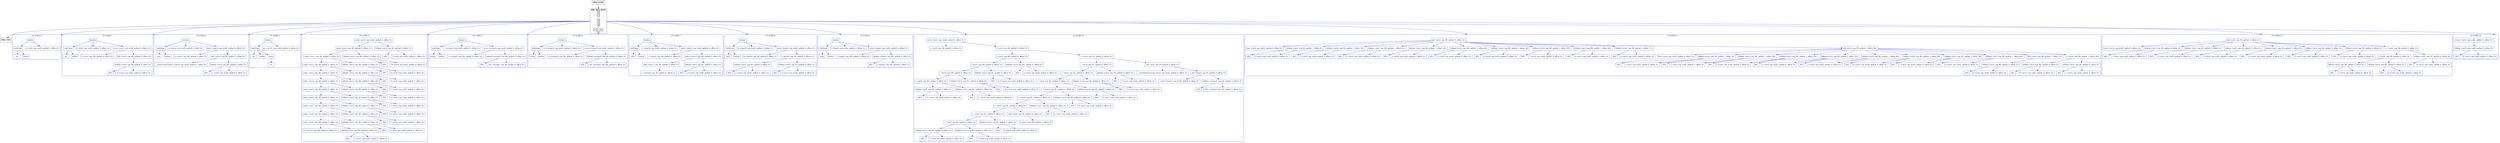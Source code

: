digraph CFG {
    compound=true;
    graph [splines=true];
    node [shape=rectangle];

    BB2 [label=<<B>BB2: END</B><BR ALIGN="CENTER"/>>];
    BB1 [label=<<B>BB1: Base block</B><BR ALIGN="CENTER"/>VAR<BR ALIGN="CENTER"/>VAR<BR ALIGN="CENTER"/>VAR<BR ALIGN="CENTER"/>VAR<BR ALIGN="CENTER"/>=<BR ALIGN="CENTER"/>VAR<BR ALIGN="CENTER"/>VAR<BR ALIGN="CENTER"/>VAR<BR ALIGN="CENTER"/>VAR<BR ALIGN="CENTER"/>VAR<BR ALIGN="CENTER"/>=<BR ALIGN="CENTER"/>FUNC_CALL<BR ALIGN="CENTER"/>FUNC_CALL<BR ALIGN="CENTER"/>DEC<BR ALIGN="CENTER"/>>];
    subgraph cluster_instruction0 {
        label = "OT of BB1:0";
        style=rounded;
        color=blue;
        entry0 [shape=point, style=invis];
        node0 [label="declare", color=blue];
        node1 [label="withType", color=blue];
        node2 [label="int", color=blue];
        node1 -> node2[color=blue];
        node3 [label="builtin", color=blue];
        node1 -> node3[color=blue];
        node0 -> node1[color=blue];
        node4 [label="a <int:0, reg: (null), spilled: 0, offset: 0>", color=blue];
        node0 -> node4[color=blue];
    }
    BB1 -> entry0 [lhead=cluster_instruction0, color=blue];
    subgraph cluster_instruction1 {
        label = "OT of BB1:1";
        style=rounded;
        color=blue;
        entry1 [shape=point, style=invis];
        node5 [label="declare", color=blue];
        node6 [label="withType", color=blue];
        node7 [label="int", color=blue];
        node6 -> node7[color=blue];
        node8 [label="builtin", color=blue];
        node6 -> node8[color=blue];
        node5 -> node6[color=blue];
        node9 [label="b <int:0, reg: (null), spilled: 0, offset: 0>", color=blue];
        node5 -> node9[color=blue];
        node10 [label="write <int:0, reg: (null), spilled: 0, offset: 0>", color=blue];
        node11 [label="b <int:0, reg: AR, spilled: 0, offset: 0>", color=blue];
        node10 -> node11[color=blue];
        node12 [label="NEG <int:0, reg: R0, spilled: 0, offset: 0>", color=blue];
        node13 [label="litRead <int:0, reg: R0, spilled: 0, offset: 0>", color=blue];
        node14 [label="DEC", color=blue];
        node13 -> node14[color=blue];
        node15 [label="-6 <int:0, reg: (null), spilled: 0, offset: 0>", color=blue];
        node13 -> node15[color=blue];
        node12 -> node13[color=blue];
        node10 -> node12[color=blue];
        node5 -> node10[color=blue];
    }
    BB1 -> entry1 [lhead=cluster_instruction1, color=blue];
    subgraph cluster_instruction2 {
        label = "OT of BB1:2";
        style=rounded;
        color=blue;
        entry2 [shape=point, style=invis];
        node16 [label="declare", color=blue];
        node17 [label="withType", color=blue];
        node18 [label="uint", color=blue];
        node17 -> node18[color=blue];
        node19 [label="builtin", color=blue];
        node17 -> node19[color=blue];
        node16 -> node17[color=blue];
        node20 [label="q <uint:0, reg: (null), spilled: 0, offset: 0>", color=blue];
        node16 -> node20[color=blue];
        node21 [label="write <uint:0, reg: (null), spilled: 0, offset: 0>", color=blue];
        node22 [label="q <uint:0, reg: AR, spilled: 0, offset: 0>", color=blue];
        node21 -> node22[color=blue];
        node23 [label="call <uint:0, reg: RT, spilled: 0, offset: 0>", color=blue];
        node24 [label="__castToUintFromInt <uint:0, reg: (null), spilled: 0, offset: 0>", color=blue];
        node23 -> node24[color=blue];
        node25 [label="litRead <int:0, reg: R0, spilled: 0, offset: 0>", color=blue];
        node26 [label="DEC", color=blue];
        node25 -> node26[color=blue];
        node27 [label="1 <int:0, reg: (null), spilled: 0, offset: 0>", color=blue];
        node25 -> node27[color=blue];
        node23 -> node25[color=blue];
        node21 -> node23[color=blue];
        node16 -> node21[color=blue];
    }
    BB1 -> entry2 [lhead=cluster_instruction2, color=blue];
    subgraph cluster_instruction3 {
        label = "OT of BB1:3";
        style=rounded;
        color=blue;
        entry3 [shape=point, style=invis];
        node28 [label="declare", color=blue];
        node29 [label="withType", color=blue];
        node30 [label="int", color=blue];
        node29 -> node30[color=blue];
        node31 [label="builtin", color=blue];
        node29 -> node31[color=blue];
        node32 [label="array", color=blue];
        node33 [label="10", color=blue];
        node32 -> node33[color=blue];
        node29 -> node32[color=blue];
        node28 -> node29[color=blue];
        node34 [label="arr <int:10, reg: (null), spilled: 0, offset: 0>", color=blue];
        node28 -> node34[color=blue];
    }
    BB1 -> entry3 [lhead=cluster_instruction3, color=blue];
    subgraph cluster_instruction4 {
        label = "OT of BB1:4";
        style=rounded;
        color=blue;
        entry4 [shape=point, style=invis];
        node35 [label="write <int:0, reg: (null), spilled: 0, offset: 0>", color=blue];
        node36 [label="index <int:0, reg: AR, spilled: 0, offset: 0>", color=blue];
        node37 [label="index <int:1, reg: AR, spilled: 0, offset: 0>", color=blue];
        node38 [label="index <int:2, reg: AR, spilled: 0, offset: 0>", color=blue];
        node39 [label="index <int:3, reg: AR, spilled: 0, offset: 0>", color=blue];
        node40 [label="index <int:4, reg: AR, spilled: 0, offset: 0>", color=blue];
        node41 [label="index <int:5, reg: AR, spilled: 0, offset: 0>", color=blue];
        node42 [label="index <int:6, reg: AR, spilled: 0, offset: 0>", color=blue];
        node43 [label="index <int:7, reg: AR, spilled: 0, offset: 0>", color=blue];
        node44 [label="index <int:8, reg: AR, spilled: 0, offset: 0>", color=blue];
        node45 [label="index <int:9, reg: AR, spilled: 0, offset: 0>", color=blue];
        node46 [label="arr <int:10, reg: AR, spilled: 0, offset: 0>", color=blue];
        node45 -> node46[color=blue];
        node47 [label="litRead <int:0, reg: R0, spilled: 0, offset: 0>", color=blue];
        node48 [label="DEC", color=blue];
        node47 -> node48[color=blue];
        node49 [label="1 <int:0, reg: (null), spilled: 0, offset: 0>", color=blue];
        node47 -> node49[color=blue];
        node45 -> node47[color=blue];
        node44 -> node45[color=blue];
        node50 [label="litRead <int:0, reg: R0, spilled: 0, offset: 0>", color=blue];
        node51 [label="DEC", color=blue];
        node50 -> node51[color=blue];
        node52 [label="2 <int:0, reg: (null), spilled: 0, offset: 0>", color=blue];
        node50 -> node52[color=blue];
        node44 -> node50[color=blue];
        node43 -> node44[color=blue];
        node53 [label="litRead <int:0, reg: R0, spilled: 0, offset: 0>", color=blue];
        node54 [label="DEC", color=blue];
        node53 -> node54[color=blue];
        node55 [label="3 <int:0, reg: (null), spilled: 0, offset: 0>", color=blue];
        node53 -> node55[color=blue];
        node43 -> node53[color=blue];
        node42 -> node43[color=blue];
        node56 [label="litRead <int:0, reg: R0, spilled: 0, offset: 0>", color=blue];
        node57 [label="DEC", color=blue];
        node56 -> node57[color=blue];
        node58 [label="4 <int:0, reg: (null), spilled: 0, offset: 0>", color=blue];
        node56 -> node58[color=blue];
        node42 -> node56[color=blue];
        node41 -> node42[color=blue];
        node59 [label="litRead <int:0, reg: R0, spilled: 0, offset: 0>", color=blue];
        node60 [label="DEC", color=blue];
        node59 -> node60[color=blue];
        node61 [label="5 <int:0, reg: (null), spilled: 0, offset: 0>", color=blue];
        node59 -> node61[color=blue];
        node41 -> node59[color=blue];
        node40 -> node41[color=blue];
        node62 [label="litRead <int:0, reg: R0, spilled: 0, offset: 0>", color=blue];
        node63 [label="DEC", color=blue];
        node62 -> node63[color=blue];
        node64 [label="6 <int:0, reg: (null), spilled: 0, offset: 0>", color=blue];
        node62 -> node64[color=blue];
        node40 -> node62[color=blue];
        node39 -> node40[color=blue];
        node65 [label="litRead <int:0, reg: R0, spilled: 0, offset: 0>", color=blue];
        node66 [label="DEC", color=blue];
        node65 -> node66[color=blue];
        node67 [label="7 <int:0, reg: (null), spilled: 0, offset: 0>", color=blue];
        node65 -> node67[color=blue];
        node39 -> node65[color=blue];
        node38 -> node39[color=blue];
        node68 [label="litRead <int:0, reg: R0, spilled: 0, offset: 0>", color=blue];
        node69 [label="DEC", color=blue];
        node68 -> node69[color=blue];
        node70 [label="8 <int:0, reg: (null), spilled: 0, offset: 0>", color=blue];
        node68 -> node70[color=blue];
        node38 -> node68[color=blue];
        node37 -> node38[color=blue];
        node71 [label="litRead <int:0, reg: R0, spilled: 0, offset: 0>", color=blue];
        node72 [label="DEC", color=blue];
        node71 -> node72[color=blue];
        node73 [label="9 <int:0, reg: (null), spilled: 0, offset: 0>", color=blue];
        node71 -> node73[color=blue];
        node37 -> node71[color=blue];
        node36 -> node37[color=blue];
        node74 [label="litRead <int:0, reg: R0, spilled: 0, offset: 0>", color=blue];
        node75 [label="DEC", color=blue];
        node74 -> node75[color=blue];
        node76 [label="10 <int:0, reg: (null), spilled: 0, offset: 0>", color=blue];
        node74 -> node76[color=blue];
        node36 -> node74[color=blue];
        node35 -> node36[color=blue];
        node77 [label="litRead <int:0, reg: R0, spilled: 0, offset: 0>", color=blue];
        node78 [label="DEC", color=blue];
        node77 -> node78[color=blue];
        node79 [label="7 <int:0, reg: (null), spilled: 0, offset: 0>", color=blue];
        node77 -> node79[color=blue];
        node35 -> node77[color=blue];
    }
    BB1 -> entry4 [lhead=cluster_instruction4, color=blue];
    subgraph cluster_instruction5 {
        label = "OT of BB1:5";
        style=rounded;
        color=blue;
        entry5 [shape=point, style=invis];
        node80 [label="declare", color=blue];
        node81 [label="withType", color=blue];
        node82 [label="string", color=blue];
        node81 -> node82[color=blue];
        node83 [label="builtin", color=blue];
        node81 -> node83[color=blue];
        node80 -> node81[color=blue];
        node84 [label="s <string:0, reg: (null), spilled: 0, offset: 0>", color=blue];
        node80 -> node84[color=blue];
        node85 [label="write <string:0, reg: (null), spilled: 0, offset: 0>", color=blue];
        node86 [label="s <string:0, reg: AR, spilled: 0, offset: 0>", color=blue];
        node85 -> node86[color=blue];
        node87 [label="litRead <string:0, reg: R0, spilled: 0, offset: 0>", color=blue];
        node88 [label="STR", color=blue];
        node87 -> node88[color=blue];
        node89 [label="\"lol\" <string:0, reg: AR, spilled: 0, offset: 0>", color=blue];
        node87 -> node89[color=blue];
        node85 -> node87[color=blue];
        node80 -> node85[color=blue];
    }
    BB1 -> entry5 [lhead=cluster_instruction5, color=blue];
    subgraph cluster_instruction6 {
        label = "OT of BB1:6";
        style=rounded;
        color=blue;
        entry6 [shape=point, style=invis];
        node90 [label="declare", color=blue];
        node91 [label="withType", color=blue];
        node92 [label="string", color=blue];
        node91 -> node92[color=blue];
        node93 [label="builtin", color=blue];
        node91 -> node93[color=blue];
        node90 -> node91[color=blue];
        node94 [label="s3 <string:0, reg: (null), spilled: 0, offset: 0>", color=blue];
        node90 -> node94[color=blue];
        node95 [label="write <string:0, reg: (null), spilled: 0, offset: 0>", color=blue];
        node96 [label="s3 <string:0, reg: AR, spilled: 0, offset: 0>", color=blue];
        node95 -> node96[color=blue];
        node97 [label="litRead <string:0, reg: R0, spilled: 0, offset: 0>", color=blue];
        node98 [label="STR", color=blue];
        node97 -> node98[color=blue];
        node99 [label="\"lol\" <string:0, reg: AR, spilled: 0, offset: 0>", color=blue];
        node97 -> node99[color=blue];
        node95 -> node97[color=blue];
        node90 -> node95[color=blue];
    }
    BB1 -> entry6 [lhead=cluster_instruction6, color=blue];
    subgraph cluster_instruction7 {
        label = "OT of BB1:7";
        style=rounded;
        color=blue;
        entry7 [shape=point, style=invis];
        node100 [label="declare", color=blue];
        node101 [label="withType", color=blue];
        node102 [label="char", color=blue];
        node101 -> node102[color=blue];
        node103 [label="builtin", color=blue];
        node101 -> node103[color=blue];
        node100 -> node101[color=blue];
        node104 [label="c <char:0, reg: (null), spilled: 0, offset: 0>", color=blue];
        node100 -> node104[color=blue];
        node105 [label="write <char:0, reg: (null), spilled: 0, offset: 0>", color=blue];
        node106 [label="c <char:0, reg: AR, spilled: 0, offset: 0>", color=blue];
        node105 -> node106[color=blue];
        node107 [label="index <char:0, reg: R0, spilled: 0, offset: 0>", color=blue];
        node108 [label="read <char:1, reg: R0, spilled: 0, offset: 0>", color=blue];
        node109 [label="s <string:0, reg: AR, spilled: 0, offset: 0>", color=blue];
        node108 -> node109[color=blue];
        node107 -> node108[color=blue];
        node110 [label="litRead <int:0, reg: R1, spilled: 0, offset: 0>", color=blue];
        node111 [label="DEC", color=blue];
        node110 -> node111[color=blue];
        node112 [label="0 <int:0, reg: (null), spilled: 0, offset: 0>", color=blue];
        node110 -> node112[color=blue];
        node107 -> node110[color=blue];
        node105 -> node107[color=blue];
        node100 -> node105[color=blue];
    }
    BB1 -> entry7 [lhead=cluster_instruction7, color=blue];
    subgraph cluster_instruction8 {
        label = "OT of BB1:8";
        style=rounded;
        color=blue;
        entry8 [shape=point, style=invis];
        node113 [label="declare", color=blue];
        node114 [label="withType", color=blue];
        node115 [label="bool", color=blue];
        node114 -> node115[color=blue];
        node116 [label="builtin", color=blue];
        node114 -> node116[color=blue];
        node113 -> node114[color=blue];
        node117 [label="bt <bool:0, reg: (null), spilled: 0, offset: 0>", color=blue];
        node113 -> node117[color=blue];
        node118 [label="write <bool:0, reg: (null), spilled: 0, offset: 0>", color=blue];
        node119 [label="bt <bool:0, reg: AR, spilled: 0, offset: 0>", color=blue];
        node118 -> node119[color=blue];
        node120 [label="&gt; <bool:0, reg: R0, spilled: 0, offset: 0>", color=blue];
        node121 [label="litRead <int:0, reg: R0, spilled: 0, offset: 0>", color=blue];
        node122 [label="DEC", color=blue];
        node121 -> node122[color=blue];
        node123 [label="1 <int:0, reg: (null), spilled: 0, offset: 0>", color=blue];
        node121 -> node123[color=blue];
        node120 -> node121[color=blue];
        node124 [label="litRead <int:0, reg: R1, spilled: 0, offset: 0>", color=blue];
        node125 [label="DEC", color=blue];
        node124 -> node125[color=blue];
        node126 [label="3 <int:0, reg: (null), spilled: 0, offset: 0>", color=blue];
        node124 -> node126[color=blue];
        node120 -> node124[color=blue];
        node118 -> node120[color=blue];
        node113 -> node118[color=blue];
    }
    BB1 -> entry8 [lhead=cluster_instruction8, color=blue];
    subgraph cluster_instruction9 {
        label = "OT of BB1:9";
        style=rounded;
        color=blue;
        entry9 [shape=point, style=invis];
        node127 [label="declare", color=blue];
        node128 [label="withType", color=blue];
        node129 [label="long", color=blue];
        node128 -> node129[color=blue];
        node130 [label="builtin", color=blue];
        node128 -> node130[color=blue];
        node127 -> node128[color=blue];
        node131 [label="l <long:0, reg: (null), spilled: 0, offset: 0>", color=blue];
        node127 -> node131[color=blue];
        node132 [label="write <long:0, reg: (null), spilled: 0, offset: 0>", color=blue];
        node133 [label="l <long:0, reg: AR, spilled: 0, offset: 0>", color=blue];
        node132 -> node133[color=blue];
        node134 [label="litRead <long:0, reg: R0, spilled: 0, offset: 0>", color=blue];
        node135 [label="DEC", color=blue];
        node134 -> node135[color=blue];
        node136 [label="1 <long:0, reg: AR, spilled: 0, offset: 0>", color=blue];
        node134 -> node136[color=blue];
        node132 -> node134[color=blue];
        node127 -> node132[color=blue];
    }
    BB1 -> entry9 [lhead=cluster_instruction9, color=blue];
    subgraph cluster_instruction10 {
        label = "OT of BB1:10";
        style=rounded;
        color=blue;
        entry10 [shape=point, style=invis];
        node137 [label="write <int:0, reg: (null), spilled: 0, offset: 0>", color=blue];
        node138 [label="a <int:0, reg: AR, spilled: 0, offset: 0>", color=blue];
        node137 -> node138[color=blue];
        node139 [label="/ <int:0, reg: R0, spilled: 0, offset: 0>", color=blue];
        node140 [label="/ <int:0, reg: R0, spilled: 0, offset: 0>", color=blue];
        node141 [label="/ <int:0, reg: R0, spilled: 0, offset: 0>", color=blue];
        node142 [label="/ <int:0, reg: R0, spilled: 0, offset: 0>", color=blue];
        node143 [label="* <int:0, reg: R0, spilled: 0, offset: 0>", color=blue];
        node144 [label="litRead <int:0, reg: R0, spilled: 0, offset: 0>", color=blue];
        node145 [label="DEC", color=blue];
        node144 -> node145[color=blue];
        node146 [label="12 <int:0, reg: (null), spilled: 0, offset: 0>", color=blue];
        node144 -> node146[color=blue];
        node143 -> node144[color=blue];
        node147 [label="litRead <int:0, reg: R1, spilled: 0, offset: 0>", color=blue];
        node148 [label="DEC", color=blue];
        node147 -> node148[color=blue];
        node149 [label="11 <int:0, reg: (null), spilled: 0, offset: 0>", color=blue];
        node147 -> node149[color=blue];
        node143 -> node147[color=blue];
        node142 -> node143[color=blue];
        node150 [label="litRead <int:0, reg: R1, spilled: 0, offset: 0>", color=blue];
        node151 [label="DEC", color=blue];
        node150 -> node151[color=blue];
        node152 [label="10 <int:0, reg: (null), spilled: 0, offset: 0>", color=blue];
        node150 -> node152[color=blue];
        node142 -> node150[color=blue];
        node141 -> node142[color=blue];
        node153 [label="litRead <int:0, reg: R1, spilled: 0, offset: 0>", color=blue];
        node154 [label="DEC", color=blue];
        node153 -> node154[color=blue];
        node155 [label="-9 <int:0, reg: (null), spilled: 0, offset: 0>", color=blue];
        node153 -> node155[color=blue];
        node141 -> node153[color=blue];
        node140 -> node141[color=blue];
        node156 [label="litRead <int:0, reg: R1, spilled: 0, offset: 0>", color=blue];
        node157 [label="DEC", color=blue];
        node156 -> node157[color=blue];
        node158 [label="5 <int:0, reg: (null), spilled: 0, offset: 0>", color=blue];
        node156 -> node158[color=blue];
        node140 -> node156[color=blue];
        node139 -> node140[color=blue];
        node159 [label="+ <int:0, reg: R1, spilled: 0, offset: 0>", color=blue];
        node160 [label="- <int:0, reg: R1, spilled: 0, offset: 0>", color=blue];
        node161 [label="+ <int:0, reg: R1, spilled: 0, offset: 0>", color=blue];
        node162 [label="+ <int:0, reg: R1, spilled: 0, offset: 0>", color=blue];
        node163 [label="+ <int:0, reg: R1, spilled: 0, offset: 0>", color=blue];
        node164 [label="+ <int:0, reg: R1, spilled: 0, offset: 0>", color=blue];
        node165 [label="+ <int:0, reg: R1, spilled: 0, offset: 0>", color=blue];
        node166 [label="+ <int:0, reg: R1, spilled: 0, offset: 0>", color=blue];
        node167 [label="+ <int:0, reg: R1, spilled: 0, offset: 0>", color=blue];
        node168 [label="litRead <int:0, reg: R1, spilled: 0, offset: 0>", color=blue];
        node169 [label="DEC", color=blue];
        node168 -> node169[color=blue];
        node170 [label="1 <int:0, reg: (null), spilled: 0, offset: 0>", color=blue];
        node168 -> node170[color=blue];
        node167 -> node168[color=blue];
        node171 [label="litRead <int:0, reg: R2, spilled: 0, offset: 0>", color=blue];
        node172 [label="DEC", color=blue];
        node171 -> node172[color=blue];
        node173 [label="2 <int:0, reg: (null), spilled: 0, offset: 0>", color=blue];
        node171 -> node173[color=blue];
        node167 -> node171[color=blue];
        node166 -> node167[color=blue];
        node174 [label="litRead <int:0, reg: R2, spilled: 0, offset: 0>", color=blue];
        node175 [label="DEC", color=blue];
        node174 -> node175[color=blue];
        node176 [label="4 <int:0, reg: (null), spilled: 0, offset: 0>", color=blue];
        node174 -> node176[color=blue];
        node166 -> node174[color=blue];
        node165 -> node166[color=blue];
        node177 [label="read <int:0, reg: R2, spilled: 0, offset: 0>", color=blue];
        node178 [label="b <int:0, reg: AR, spilled: 0, offset: 0>", color=blue];
        node177 -> node178[color=blue];
        node165 -> node177[color=blue];
        node164 -> node165[color=blue];
        node179 [label="litRead <int:0, reg: R2, spilled: 0, offset: 0>", color=blue];
        node180 [label="DEC", color=blue];
        node179 -> node180[color=blue];
        node181 [label="8 <int:0, reg: (null), spilled: 0, offset: 0>", color=blue];
        node179 -> node181[color=blue];
        node164 -> node179[color=blue];
        node163 -> node164[color=blue];
        node182 [label="litRead <int:0, reg: R2, spilled: 0, offset: 0>", color=blue];
        node183 [label="DEC", color=blue];
        node182 -> node183[color=blue];
        node184 [label="9 <int:0, reg: (null), spilled: 0, offset: 0>", color=blue];
        node182 -> node184[color=blue];
        node163 -> node182[color=blue];
        node162 -> node163[color=blue];
        node185 [label="litRead <int:0, reg: R2, spilled: 0, offset: 0>", color=blue];
        node186 [label="DEC", color=blue];
        node185 -> node186[color=blue];
        node187 [label="0 <int:0, reg: (null), spilled: 0, offset: 0>", color=blue];
        node185 -> node187[color=blue];
        node162 -> node185[color=blue];
        node161 -> node162[color=blue];
        node188 [label="litRead <int:0, reg: R2, spilled: 0, offset: 0>", color=blue];
        node189 [label="DEC", color=blue];
        node188 -> node189[color=blue];
        node190 [label="3 <int:0, reg: (null), spilled: 0, offset: 0>", color=blue];
        node188 -> node190[color=blue];
        node161 -> node188[color=blue];
        node160 -> node161[color=blue];
        node191 [label="litRead <int:0, reg: R2, spilled: 0, offset: 0>", color=blue];
        node192 [label="DEC", color=blue];
        node191 -> node192[color=blue];
        node193 [label="7 <int:0, reg: (null), spilled: 0, offset: 0>", color=blue];
        node191 -> node193[color=blue];
        node160 -> node191[color=blue];
        node159 -> node160[color=blue];
        node194 [label="call <int:0, reg: RT, spilled: 0, offset: 0>", color=blue];
        node195 [label="__castToIntFromLong <int:0, reg: (null), spilled: 0, offset: 0>", color=blue];
        node194 -> node195[color=blue];
        node196 [label="call <long:0, reg: RT, spilled: 0, offset: 0>", color=blue];
        node197 [label="__sizeof <long:0, reg: (null), spilled: 0, offset: 0>", color=blue];
        node196 -> node197[color=blue];
        node198 [label="litRead <string:0, reg: R2, spilled: 0, offset: 0>", color=blue];
        node199 [label="STR", color=blue];
        node198 -> node199[color=blue];
        node200 [label="\"arr\" <string:0, reg: AR, spilled: 0, offset: 0>", color=blue];
        node198 -> node200[color=blue];
        node196 -> node198[color=blue];
        node194 -> node196[color=blue];
        node159 -> node194[color=blue];
        node139 -> node159[color=blue];
        node137 -> node139[color=blue];
    }
    BB1 -> entry10 [lhead=cluster_instruction10, color=blue];
    subgraph cluster_instruction11 {
        label = "OT of BB1:11";
        style=rounded;
        color=blue;
        entry11 [shape=point, style=invis];
        node201 [label="call <int:0, reg: RT, spilled: 0, offset: 0>", color=blue];
        node202 [label="func <int:0, reg: (null), spilled: 0, offset: 0>", color=blue];
        node201 -> node202[color=blue];
        node203 [label="litRead <int:0, reg: R0, spilled: 1, offset: 8>", color=blue];
        node204 [label="DEC", color=blue];
        node203 -> node204[color=blue];
        node205 [label="1 <int:0, reg: (null), spilled: 0, offset: 0>", color=blue];
        node203 -> node205[color=blue];
        node201 -> node203[color=blue];
        node206 [label="litRead <int:0, reg: R0, spilled: 1, offset: 16>", color=blue];
        node207 [label="DEC", color=blue];
        node206 -> node207[color=blue];
        node208 [label="2 <int:0, reg: (null), spilled: 0, offset: 0>", color=blue];
        node206 -> node208[color=blue];
        node201 -> node206[color=blue];
        node209 [label="litRead <int:0, reg: R0, spilled: 1, offset: 24>", color=blue];
        node210 [label="DEC", color=blue];
        node209 -> node210[color=blue];
        node211 [label="3 <int:0, reg: (null), spilled: 0, offset: 0>", color=blue];
        node209 -> node211[color=blue];
        node201 -> node209[color=blue];
        node212 [label="litRead <int:0, reg: R0, spilled: 1, offset: 32>", color=blue];
        node213 [label="DEC", color=blue];
        node212 -> node213[color=blue];
        node214 [label="4 <int:0, reg: (null), spilled: 0, offset: 0>", color=blue];
        node212 -> node214[color=blue];
        node201 -> node212[color=blue];
        node215 [label="litRead <int:0, reg: R0, spilled: 1, offset: 40>", color=blue];
        node216 [label="DEC", color=blue];
        node215 -> node216[color=blue];
        node217 [label="5 <int:0, reg: (null), spilled: 0, offset: 0>", color=blue];
        node215 -> node217[color=blue];
        node201 -> node215[color=blue];
        node218 [label="litRead <int:0, reg: R0, spilled: 1, offset: 48>", color=blue];
        node219 [label="DEC", color=blue];
        node218 -> node219[color=blue];
        node220 [label="6 <int:0, reg: (null), spilled: 0, offset: 0>", color=blue];
        node218 -> node220[color=blue];
        node201 -> node218[color=blue];
        node221 [label="litRead <int:0, reg: R0, spilled: 1, offset: 56>", color=blue];
        node222 [label="DEC", color=blue];
        node221 -> node222[color=blue];
        node223 [label="7 <int:0, reg: (null), spilled: 0, offset: 0>", color=blue];
        node221 -> node223[color=blue];
        node201 -> node221[color=blue];
        node224 [label="litRead <int:0, reg: R0, spilled: 1, offset: 64>", color=blue];
        node225 [label="DEC", color=blue];
        node224 -> node225[color=blue];
        node226 [label="8 <int:0, reg: (null), spilled: 0, offset: 0>", color=blue];
        node224 -> node226[color=blue];
        node201 -> node224[color=blue];
        node227 [label="litRead <int:0, reg: R0, spilled: 1, offset: 72>", color=blue];
        node228 [label="DEC", color=blue];
        node227 -> node228[color=blue];
        node229 [label="9 <int:0, reg: (null), spilled: 0, offset: 0>", color=blue];
        node227 -> node229[color=blue];
        node201 -> node227[color=blue];
        node230 [label="call <int:0, reg: RT, spilled: 1, offset: 80>", color=blue];
        node231 [label="func <int:0, reg: (null), spilled: 0, offset: 0>", color=blue];
        node230 -> node231[color=blue];
        node232 [label="litRead <int:0, reg: R0, spilled: 1, offset: 8>", color=blue];
        node233 [label="DEC", color=blue];
        node232 -> node233[color=blue];
        node234 [label="1 <int:0, reg: (null), spilled: 0, offset: 0>", color=blue];
        node232 -> node234[color=blue];
        node230 -> node232[color=blue];
        node235 [label="litRead <int:0, reg: R0, spilled: 1, offset: 16>", color=blue];
        node236 [label="DEC", color=blue];
        node235 -> node236[color=blue];
        node237 [label="2 <int:0, reg: (null), spilled: 0, offset: 0>", color=blue];
        node235 -> node237[color=blue];
        node230 -> node235[color=blue];
        node238 [label="litRead <int:0, reg: R0, spilled: 1, offset: 24>", color=blue];
        node239 [label="DEC", color=blue];
        node238 -> node239[color=blue];
        node240 [label="3 <int:0, reg: (null), spilled: 0, offset: 0>", color=blue];
        node238 -> node240[color=blue];
        node230 -> node238[color=blue];
        node241 [label="litRead <int:0, reg: R0, spilled: 1, offset: 32>", color=blue];
        node242 [label="DEC", color=blue];
        node241 -> node242[color=blue];
        node243 [label="4 <int:0, reg: (null), spilled: 0, offset: 0>", color=blue];
        node241 -> node243[color=blue];
        node230 -> node241[color=blue];
        node244 [label="litRead <int:0, reg: R0, spilled: 1, offset: 40>", color=blue];
        node245 [label="DEC", color=blue];
        node244 -> node245[color=blue];
        node246 [label="5 <int:0, reg: (null), spilled: 0, offset: 0>", color=blue];
        node244 -> node246[color=blue];
        node230 -> node244[color=blue];
        node247 [label="litRead <int:0, reg: R0, spilled: 1, offset: 48>", color=blue];
        node248 [label="DEC", color=blue];
        node247 -> node248[color=blue];
        node249 [label="6 <int:0, reg: (null), spilled: 0, offset: 0>", color=blue];
        node247 -> node249[color=blue];
        node230 -> node247[color=blue];
        node250 [label="litRead <int:0, reg: R0, spilled: 1, offset: 56>", color=blue];
        node251 [label="DEC", color=blue];
        node250 -> node251[color=blue];
        node252 [label="7 <int:0, reg: (null), spilled: 0, offset: 0>", color=blue];
        node250 -> node252[color=blue];
        node230 -> node250[color=blue];
        node253 [label="litRead <int:0, reg: R0, spilled: 1, offset: 64>", color=blue];
        node254 [label="DEC", color=blue];
        node253 -> node254[color=blue];
        node255 [label="8 <int:0, reg: (null), spilled: 0, offset: 0>", color=blue];
        node253 -> node255[color=blue];
        node230 -> node253[color=blue];
        node256 [label="NOT <int:0, reg: R0, spilled: 1, offset: 72>", color=blue];
        node257 [label="litRead <int:0, reg: R0, spilled: 0, offset: 0>", color=blue];
        node258 [label="DEC", color=blue];
        node257 -> node258[color=blue];
        node259 [label="9 <int:0, reg: (null), spilled: 0, offset: 0>", color=blue];
        node257 -> node259[color=blue];
        node256 -> node257[color=blue];
        node230 -> node256[color=blue];
        node260 [label="+ <int:0, reg: R0, spilled: 1, offset: 80>", color=blue];
        node261 [label="litRead <int:0, reg: R0, spilled: 0, offset: 0>", color=blue];
        node262 [label="DEC", color=blue];
        node261 -> node262[color=blue];
        node263 [label="10 <int:0, reg: (null), spilled: 0, offset: 0>", color=blue];
        node261 -> node263[color=blue];
        node260 -> node261[color=blue];
        node264 [label="litRead <int:0, reg: R0, spilled: 0, offset: 0>", color=blue];
        node265 [label="DEC", color=blue];
        node264 -> node265[color=blue];
        node266 [label="1 <int:0, reg: (null), spilled: 0, offset: 0>", color=blue];
        node264 -> node266[color=blue];
        node260 -> node264[color=blue];
        node230 -> node260[color=blue];
        node201 -> node230[color=blue];
    }
    BB1 -> entry11 [lhead=cluster_instruction11, color=blue];
    subgraph cluster_instruction12 {
        label = "OT of BB1:12";
        style=rounded;
        color=blue;
        entry12 [shape=point, style=invis];
        node267 [label="call <int:0, reg: RT, spilled: 0, offset: 0>", color=blue];
        node268 [label="func2 <int:0, reg: (null), spilled: 0, offset: 0>", color=blue];
        node267 -> node268[color=blue];
        node269 [label="litRead <int:0, reg: R0, spilled: 0, offset: 0>", color=blue];
        node270 [label="DEC", color=blue];
        node269 -> node270[color=blue];
        node271 [label="1 <int:0, reg: (null), spilled: 0, offset: 0>", color=blue];
        node269 -> node271[color=blue];
        node267 -> node269[color=blue];
        node272 [label="litRead <int:0, reg: R1, spilled: 0, offset: 0>", color=blue];
        node273 [label="DEC", color=blue];
        node272 -> node273[color=blue];
        node274 [label="2 <int:0, reg: (null), spilled: 0, offset: 0>", color=blue];
        node272 -> node274[color=blue];
        node267 -> node272[color=blue];
        node275 [label="litRead <int:0, reg: R2, spilled: 0, offset: 0>", color=blue];
        node276 [label="DEC", color=blue];
        node275 -> node276[color=blue];
        node277 [label="3 <int:0, reg: (null), spilled: 0, offset: 0>", color=blue];
        node275 -> node277[color=blue];
        node267 -> node275[color=blue];
        node278 [label="litRead <int:0, reg: R3, spilled: 0, offset: 0>", color=blue];
        node279 [label="DEC", color=blue];
        node278 -> node279[color=blue];
        node280 [label="4 <int:0, reg: (null), spilled: 0, offset: 0>", color=blue];
        node278 -> node280[color=blue];
        node267 -> node278[color=blue];
        node281 [label="litRead <int:0, reg: R4, spilled: 0, offset: 0>", color=blue];
        node282 [label="DEC", color=blue];
        node281 -> node282[color=blue];
        node283 [label="5 <int:0, reg: (null), spilled: 0, offset: 0>", color=blue];
        node281 -> node283[color=blue];
        node267 -> node281[color=blue];
        node284 [label="litRead <int:0, reg: R5, spilled: 0, offset: 0>", color=blue];
        node285 [label="DEC", color=blue];
        node284 -> node285[color=blue];
        node286 [label="6 <int:0, reg: (null), spilled: 0, offset: 0>", color=blue];
        node284 -> node286[color=blue];
        node267 -> node284[color=blue];
        node287 [label="+ <int:0, reg: R6, spilled: 0, offset: 0>", color=blue];
        node288 [label="+ <int:0, reg: R6, spilled: 0, offset: 0>", color=blue];
        node289 [label="litRead <int:0, reg: R6, spilled: 0, offset: 0>", color=blue];
        node290 [label="DEC", color=blue];
        node289 -> node290[color=blue];
        node291 [label="7 <int:0, reg: (null), spilled: 0, offset: 0>", color=blue];
        node289 -> node291[color=blue];
        node288 -> node289[color=blue];
        node292 [label="litRead <int:0, reg: R7, spilled: 0, offset: 0>", color=blue];
        node293 [label="DEC", color=blue];
        node292 -> node293[color=blue];
        node294 [label="8 <int:0, reg: (null), spilled: 0, offset: 0>", color=blue];
        node292 -> node294[color=blue];
        node288 -> node292[color=blue];
        node287 -> node288[color=blue];
        node295 [label="litRead <int:0, reg: R7, spilled: 0, offset: 0>", color=blue];
        node296 [label="DEC", color=blue];
        node295 -> node296[color=blue];
        node297 [label="9 <int:0, reg: (null), spilled: 0, offset: 0>", color=blue];
        node295 -> node297[color=blue];
        node287 -> node295[color=blue];
        node267 -> node287[color=blue];
    }
    BB1 -> entry12 [lhead=cluster_instruction12, color=blue];
    subgraph cluster_instruction13 {
        label = "OT of BB1:13";
        style=rounded;
        color=blue;
        entry13 [shape=point, style=invis];
        node298 [label="return <int:0, reg: (null), spilled: 0, offset: 0>", color=blue];
        node299 [label="litRead <int:0, reg: (null), spilled: 0, offset: 0>", color=blue];
        node300 [label="DEC", color=blue];
        node299 -> node300[color=blue];
        node301 [label="0 <int:0, reg: (null), spilled: 0, offset: 0>", color=blue];
        node299 -> node301[color=blue];
        node298 -> node299[color=blue];
    }
    BB1 -> entry13 [lhead=cluster_instruction13, color=blue];
    BB0 [label=<<B>BB0: START</B><BR ALIGN="CENTER"/>>];

    BB1 -> BB2;
    BB0 -> BB1;
}

